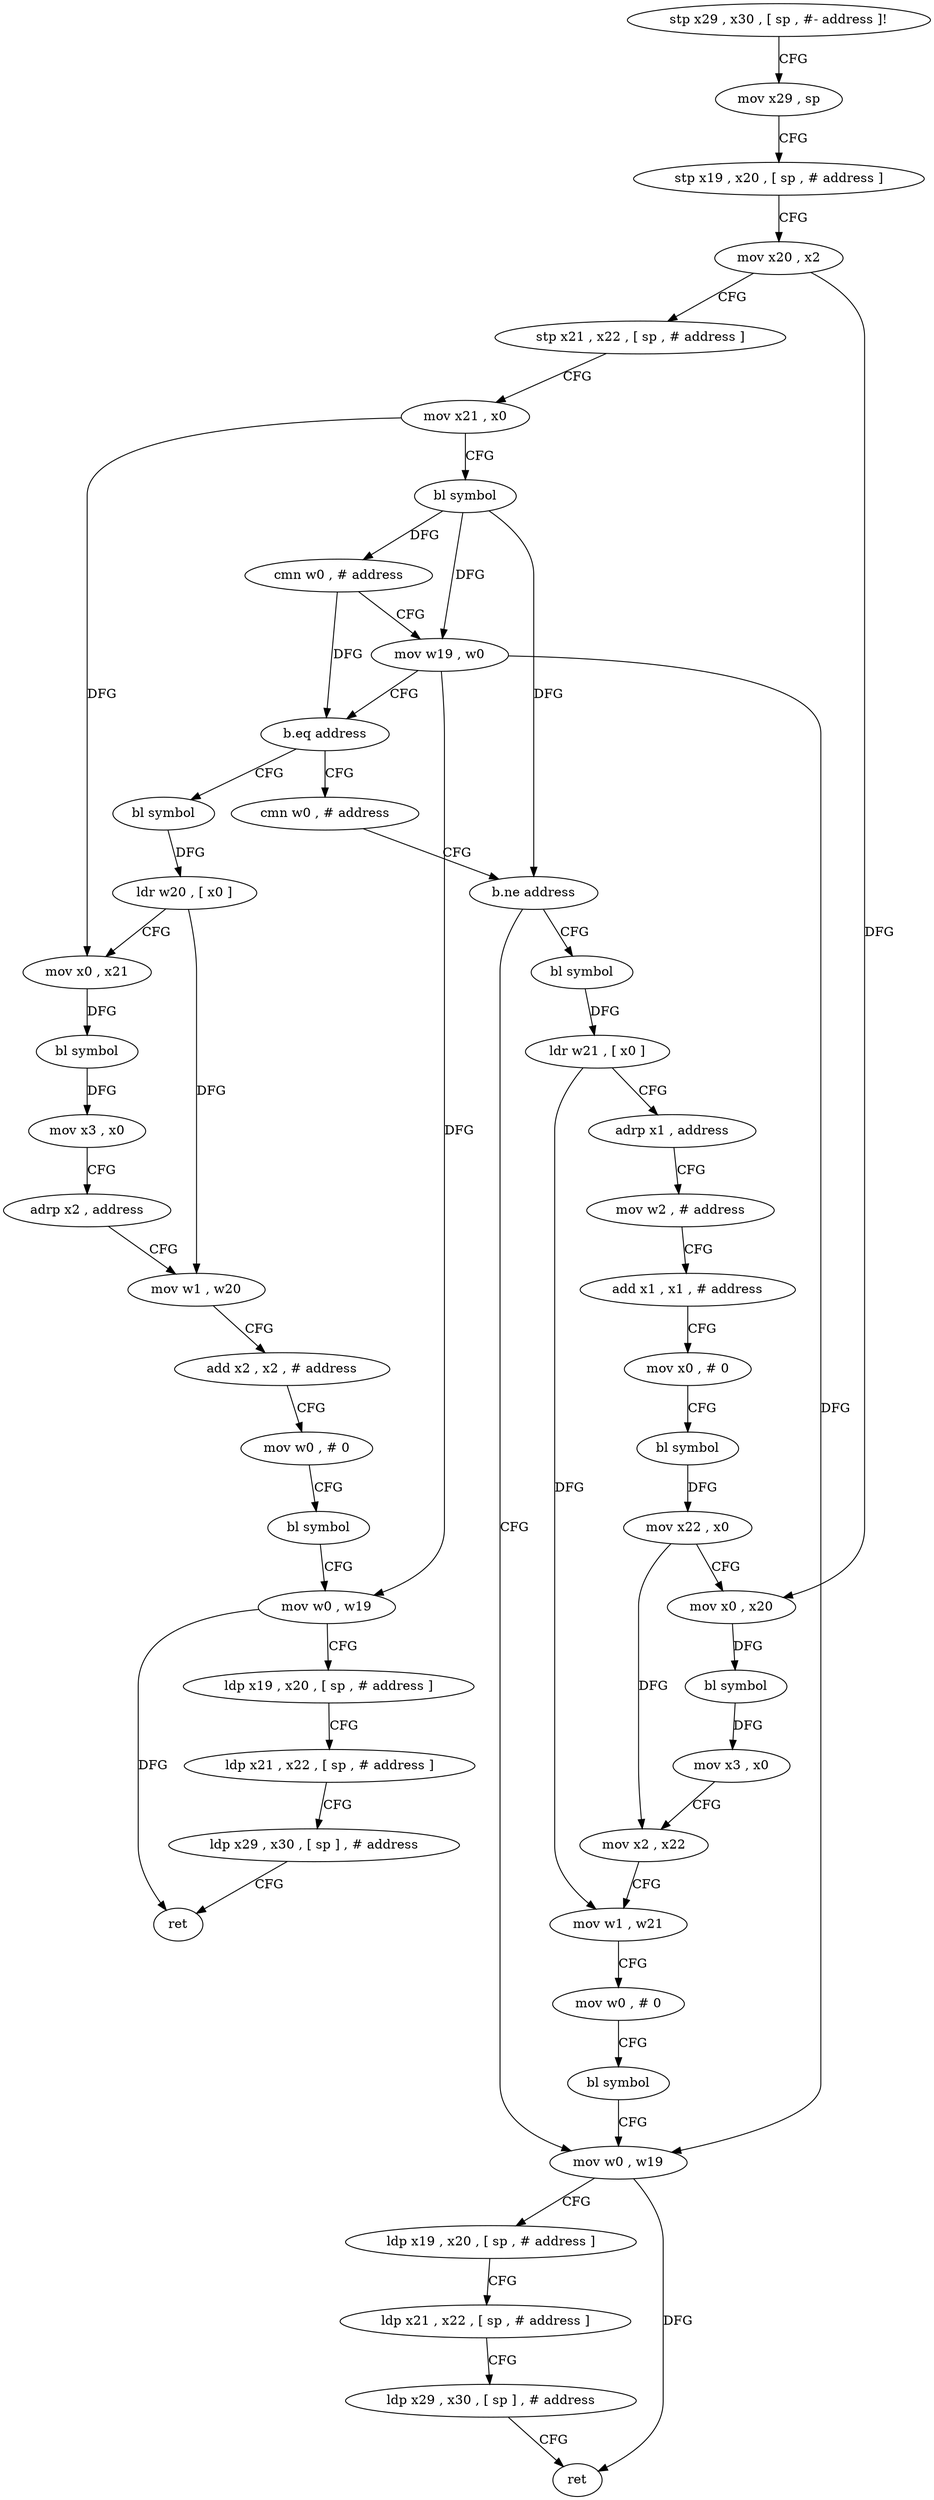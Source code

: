 digraph "func" {
"149376" [label = "stp x29 , x30 , [ sp , #- address ]!" ]
"149380" [label = "mov x29 , sp" ]
"149384" [label = "stp x19 , x20 , [ sp , # address ]" ]
"149388" [label = "mov x20 , x2" ]
"149392" [label = "stp x21 , x22 , [ sp , # address ]" ]
"149396" [label = "mov x21 , x0" ]
"149400" [label = "bl symbol" ]
"149404" [label = "cmn w0 , # address" ]
"149408" [label = "mov w19 , w0" ]
"149412" [label = "b.eq address" ]
"149504" [label = "bl symbol" ]
"149416" [label = "cmn w0 , # address" ]
"149508" [label = "ldr w20 , [ x0 ]" ]
"149512" [label = "mov x0 , x21" ]
"149516" [label = "bl symbol" ]
"149520" [label = "mov x3 , x0" ]
"149524" [label = "adrp x2 , address" ]
"149528" [label = "mov w1 , w20" ]
"149532" [label = "add x2 , x2 , # address" ]
"149536" [label = "mov w0 , # 0" ]
"149540" [label = "bl symbol" ]
"149544" [label = "mov w0 , w19" ]
"149548" [label = "ldp x19 , x20 , [ sp , # address ]" ]
"149552" [label = "ldp x21 , x22 , [ sp , # address ]" ]
"149556" [label = "ldp x29 , x30 , [ sp ] , # address" ]
"149560" [label = "ret" ]
"149420" [label = "b.ne address" ]
"149484" [label = "mov w0 , w19" ]
"149424" [label = "bl symbol" ]
"149488" [label = "ldp x19 , x20 , [ sp , # address ]" ]
"149492" [label = "ldp x21 , x22 , [ sp , # address ]" ]
"149496" [label = "ldp x29 , x30 , [ sp ] , # address" ]
"149500" [label = "ret" ]
"149428" [label = "ldr w21 , [ x0 ]" ]
"149432" [label = "adrp x1 , address" ]
"149436" [label = "mov w2 , # address" ]
"149440" [label = "add x1 , x1 , # address" ]
"149444" [label = "mov x0 , # 0" ]
"149448" [label = "bl symbol" ]
"149452" [label = "mov x22 , x0" ]
"149456" [label = "mov x0 , x20" ]
"149460" [label = "bl symbol" ]
"149464" [label = "mov x3 , x0" ]
"149468" [label = "mov x2 , x22" ]
"149472" [label = "mov w1 , w21" ]
"149476" [label = "mov w0 , # 0" ]
"149480" [label = "bl symbol" ]
"149376" -> "149380" [ label = "CFG" ]
"149380" -> "149384" [ label = "CFG" ]
"149384" -> "149388" [ label = "CFG" ]
"149388" -> "149392" [ label = "CFG" ]
"149388" -> "149456" [ label = "DFG" ]
"149392" -> "149396" [ label = "CFG" ]
"149396" -> "149400" [ label = "CFG" ]
"149396" -> "149512" [ label = "DFG" ]
"149400" -> "149404" [ label = "DFG" ]
"149400" -> "149408" [ label = "DFG" ]
"149400" -> "149420" [ label = "DFG" ]
"149404" -> "149408" [ label = "CFG" ]
"149404" -> "149412" [ label = "DFG" ]
"149408" -> "149412" [ label = "CFG" ]
"149408" -> "149544" [ label = "DFG" ]
"149408" -> "149484" [ label = "DFG" ]
"149412" -> "149504" [ label = "CFG" ]
"149412" -> "149416" [ label = "CFG" ]
"149504" -> "149508" [ label = "DFG" ]
"149416" -> "149420" [ label = "CFG" ]
"149508" -> "149512" [ label = "CFG" ]
"149508" -> "149528" [ label = "DFG" ]
"149512" -> "149516" [ label = "DFG" ]
"149516" -> "149520" [ label = "DFG" ]
"149520" -> "149524" [ label = "CFG" ]
"149524" -> "149528" [ label = "CFG" ]
"149528" -> "149532" [ label = "CFG" ]
"149532" -> "149536" [ label = "CFG" ]
"149536" -> "149540" [ label = "CFG" ]
"149540" -> "149544" [ label = "CFG" ]
"149544" -> "149548" [ label = "CFG" ]
"149544" -> "149560" [ label = "DFG" ]
"149548" -> "149552" [ label = "CFG" ]
"149552" -> "149556" [ label = "CFG" ]
"149556" -> "149560" [ label = "CFG" ]
"149420" -> "149484" [ label = "CFG" ]
"149420" -> "149424" [ label = "CFG" ]
"149484" -> "149488" [ label = "CFG" ]
"149484" -> "149500" [ label = "DFG" ]
"149424" -> "149428" [ label = "DFG" ]
"149488" -> "149492" [ label = "CFG" ]
"149492" -> "149496" [ label = "CFG" ]
"149496" -> "149500" [ label = "CFG" ]
"149428" -> "149432" [ label = "CFG" ]
"149428" -> "149472" [ label = "DFG" ]
"149432" -> "149436" [ label = "CFG" ]
"149436" -> "149440" [ label = "CFG" ]
"149440" -> "149444" [ label = "CFG" ]
"149444" -> "149448" [ label = "CFG" ]
"149448" -> "149452" [ label = "DFG" ]
"149452" -> "149456" [ label = "CFG" ]
"149452" -> "149468" [ label = "DFG" ]
"149456" -> "149460" [ label = "DFG" ]
"149460" -> "149464" [ label = "DFG" ]
"149464" -> "149468" [ label = "CFG" ]
"149468" -> "149472" [ label = "CFG" ]
"149472" -> "149476" [ label = "CFG" ]
"149476" -> "149480" [ label = "CFG" ]
"149480" -> "149484" [ label = "CFG" ]
}
